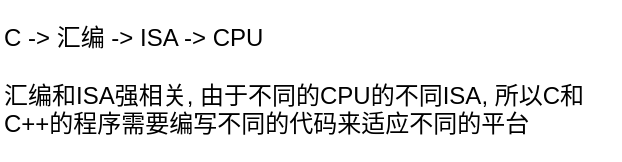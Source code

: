 <mxfile version="21.2.1" type="github">
  <diagram name="第 1 页" id="IPRoEMp-fuJRhj8DFN1m">
    <mxGraphModel dx="798" dy="427" grid="1" gridSize="10" guides="1" tooltips="1" connect="1" arrows="1" fold="1" page="1" pageScale="1" pageWidth="827" pageHeight="1169" math="0" shadow="0">
      <root>
        <mxCell id="0" />
        <mxCell id="1" parent="0" />
        <mxCell id="ld9Qwx5qpbUsMiMYAhv9-1" value="C -&amp;gt; 汇编 -&amp;gt; ISA -&amp;gt; CPU&lt;br&gt;&lt;br&gt;汇编和ISA强相关, 由于不同的CPU的不同ISA, 所以C和C++的程序需要编写不同的代码来适应不同的平台" style="text;html=1;strokeColor=none;fillColor=none;align=left;verticalAlign=middle;whiteSpace=wrap;rounded=0;" vertex="1" parent="1">
          <mxGeometry x="80" y="170" width="310" height="80" as="geometry" />
        </mxCell>
      </root>
    </mxGraphModel>
  </diagram>
</mxfile>
